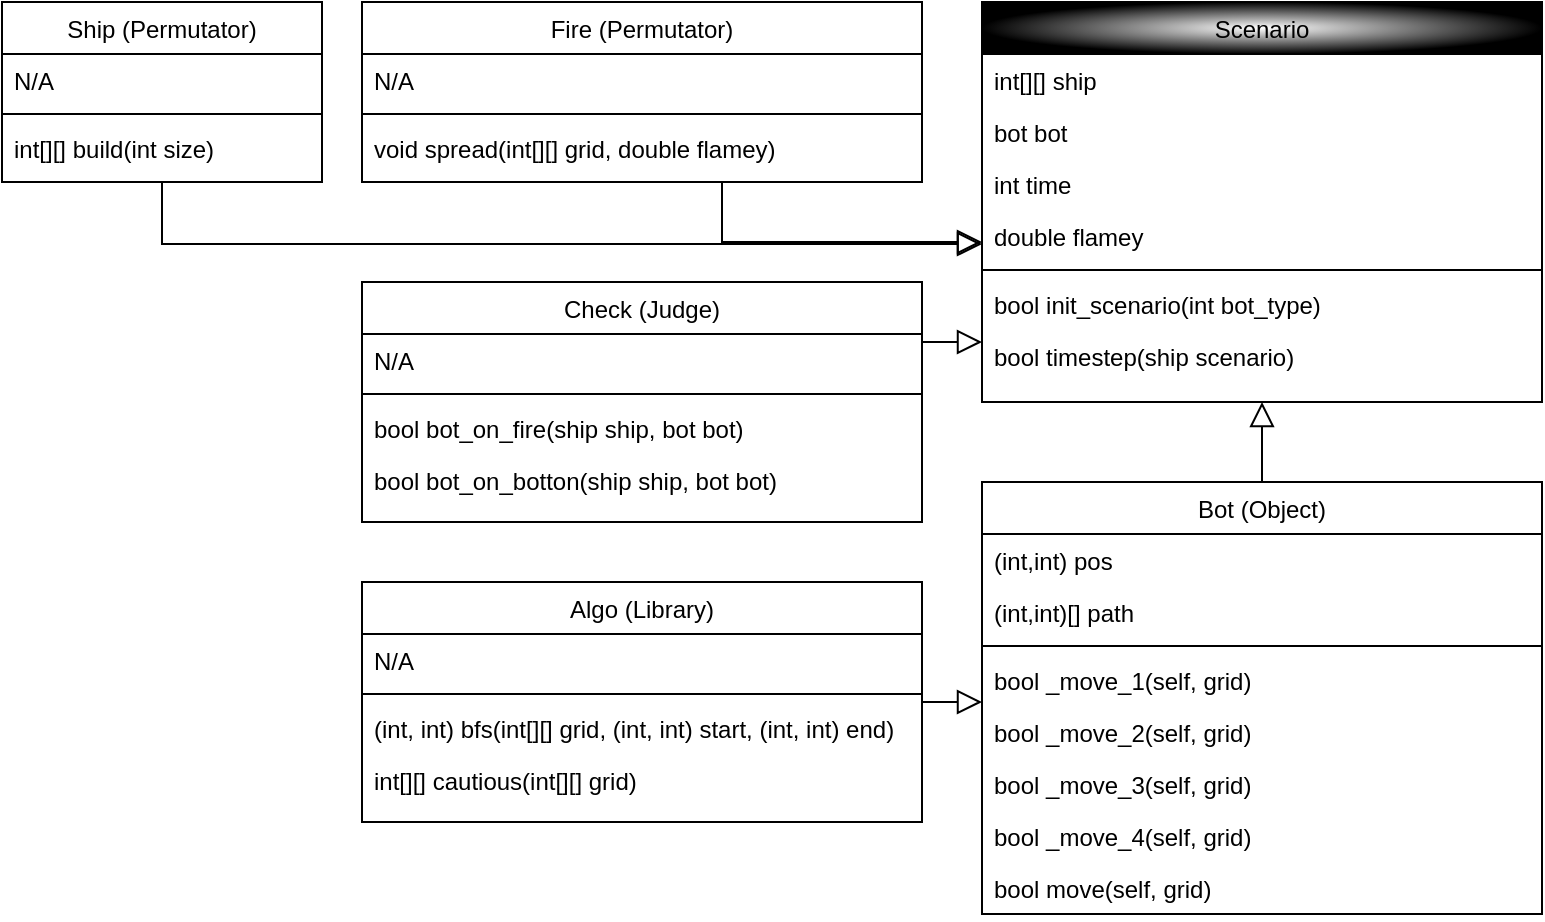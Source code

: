 <mxfile>
    <diagram id="R2lEEEUBdFMjLlhIrx00" name="Page-1">
        <mxGraphModel dx="1006" dy="667" grid="1" gridSize="10" guides="1" tooltips="1" connect="1" arrows="1" fold="1" page="1" pageScale="1" pageWidth="1100" pageHeight="850" math="0" shadow="0" extFonts="Permanent Marker^https://fonts.googleapis.com/css?family=Permanent+Marker">
            <root>
                <mxCell id="0"/>
                <mxCell id="1" parent="0"/>
                <mxCell id="2" value="Ship (Permutator)" style="swimlane;fontStyle=0;align=center;verticalAlign=top;childLayout=stackLayout;horizontal=1;startSize=26;horizontalStack=0;resizeParent=1;resizeLast=0;collapsible=1;marginBottom=0;rounded=0;shadow=0;strokeWidth=1;" parent="1" vertex="1">
                    <mxGeometry x="300" y="30" width="160" height="90" as="geometry">
                        <mxRectangle x="470" y="226" width="160" height="26" as="alternateBounds"/>
                    </mxGeometry>
                </mxCell>
                <mxCell id="3" value="N/A" style="text;align=left;verticalAlign=top;spacingLeft=4;spacingRight=4;overflow=hidden;rotatable=0;points=[[0,0.5],[1,0.5]];portConstraint=eastwest;" parent="2" vertex="1">
                    <mxGeometry y="26" width="160" height="26" as="geometry"/>
                </mxCell>
                <mxCell id="6" value="" style="line;html=1;strokeWidth=1;align=left;verticalAlign=middle;spacingTop=-1;spacingLeft=3;spacingRight=3;rotatable=0;labelPosition=right;points=[];portConstraint=eastwest;" parent="2" vertex="1">
                    <mxGeometry y="52" width="160" height="8" as="geometry"/>
                </mxCell>
                <mxCell id="7" value="int[][] build(int size)" style="text;align=left;verticalAlign=top;spacingLeft=4;spacingRight=4;overflow=hidden;rotatable=0;points=[[0,0.5],[1,0.5]];portConstraint=eastwest;" parent="2" vertex="1">
                    <mxGeometry y="60" width="160" height="26" as="geometry"/>
                </mxCell>
                <mxCell id="91" value="" style="edgeStyle=elbowEdgeStyle;shape=connector;rounded=0;elbow=vertical;html=1;shadow=0;labelBackgroundColor=default;strokeColor=default;strokeWidth=1;fontFamily=Helvetica;fontSize=11;fontColor=default;startFill=0;endArrow=baseDash;endFill=0;endSize=10;startArrow=block;startSize=10;" parent="1" source="19" target="82" edge="1">
                    <mxGeometry relative="1" as="geometry">
                        <Array as="points">
                            <mxPoint x="660" y="150"/>
                        </Array>
                    </mxGeometry>
                </mxCell>
                <mxCell id="104" value="" style="edgeStyle=elbowEdgeStyle;shape=connector;rounded=0;elbow=vertical;html=1;shadow=0;labelBackgroundColor=default;strokeColor=default;strokeWidth=1;fontFamily=Helvetica;fontSize=11;fontColor=default;startArrow=block;startFill=0;endArrow=baseDash;endFill=0;startSize=10;endSize=10;" parent="1" source="19" target="95" edge="1">
                    <mxGeometry relative="1" as="geometry"/>
                </mxCell>
                <mxCell id="131" value="" style="edgeStyle=elbowEdgeStyle;shape=connector;rounded=0;elbow=vertical;html=1;shadow=0;labelBackgroundColor=default;strokeColor=default;strokeWidth=1;fontFamily=Helvetica;fontSize=11;fontColor=default;startArrow=block;startFill=0;endArrow=baseDash;endFill=0;startSize=10;endSize=10;" parent="1" source="19" target="122" edge="1">
                    <mxGeometry relative="1" as="geometry"/>
                </mxCell>
                <mxCell id="19" value="Scenario" style="swimlane;fontStyle=0;align=center;verticalAlign=top;childLayout=stackLayout;horizontal=1;startSize=26;horizontalStack=0;resizeParent=1;resizeLast=0;collapsible=1;marginBottom=0;rounded=0;shadow=0;strokeWidth=1;gradientColor=default;swimlaneFillColor=none;fillColor=default;gradientDirection=radial;" parent="1" vertex="1">
                    <mxGeometry x="790" y="30" width="280" height="200" as="geometry">
                        <mxRectangle x="550" y="140" width="160" height="26" as="alternateBounds"/>
                    </mxGeometry>
                </mxCell>
                <mxCell id="20" value="int[][] ship" style="text;align=left;verticalAlign=top;spacingLeft=4;spacingRight=4;overflow=hidden;rotatable=0;points=[[0,0.5],[1,0.5]];portConstraint=eastwest;" parent="19" vertex="1">
                    <mxGeometry y="26" width="280" height="26" as="geometry"/>
                </mxCell>
                <mxCell id="21" value="bot bot" style="text;align=left;verticalAlign=top;spacingLeft=4;spacingRight=4;overflow=hidden;rotatable=0;points=[[0,0.5],[1,0.5]];portConstraint=eastwest;rounded=0;shadow=0;html=0;" parent="19" vertex="1">
                    <mxGeometry y="52" width="280" height="26" as="geometry"/>
                </mxCell>
                <mxCell id="153" value="int time" style="text;align=left;verticalAlign=top;spacingLeft=4;spacingRight=4;overflow=hidden;rotatable=0;points=[[0,0.5],[1,0.5]];portConstraint=eastwest;rounded=0;shadow=0;html=0;" parent="19" vertex="1">
                    <mxGeometry y="78" width="280" height="26" as="geometry"/>
                </mxCell>
                <mxCell id="81" value="double flamey" style="text;align=left;verticalAlign=top;spacingLeft=4;spacingRight=4;overflow=hidden;rotatable=0;points=[[0,0.5],[1,0.5]];portConstraint=eastwest;rounded=0;shadow=0;html=0;" parent="19" vertex="1">
                    <mxGeometry y="104" width="280" height="26" as="geometry"/>
                </mxCell>
                <mxCell id="25" value="" style="line;html=1;strokeWidth=1;align=left;verticalAlign=middle;spacingTop=-1;spacingLeft=3;spacingRight=3;rotatable=0;labelPosition=right;points=[];portConstraint=eastwest;" parent="19" vertex="1">
                    <mxGeometry y="130" width="280" height="8" as="geometry"/>
                </mxCell>
                <mxCell id="78" value="bool init_scenario(int bot_type)" style="text;align=left;verticalAlign=top;spacingLeft=4;spacingRight=4;overflow=hidden;rotatable=0;points=[[0,0.5],[1,0.5]];portConstraint=eastwest;" parent="19" vertex="1">
                    <mxGeometry y="138" width="280" height="26" as="geometry"/>
                </mxCell>
                <mxCell id="26" value="bool timestep(ship scenario)" style="text;align=left;verticalAlign=top;spacingLeft=4;spacingRight=4;overflow=hidden;rotatable=0;points=[[0,0.5],[1,0.5]];portConstraint=eastwest;" parent="19" vertex="1">
                    <mxGeometry y="164" width="280" height="26" as="geometry"/>
                </mxCell>
                <mxCell id="28" value="" style="endArrow=block;shadow=0;strokeWidth=1;rounded=0;endFill=0;edgeStyle=elbowEdgeStyle;elbow=vertical;startFill=1;endSize=10;" parent="1" source="2" target="19" edge="1">
                    <mxGeometry x="0.5" y="41" relative="1" as="geometry">
                        <mxPoint x="280" y="92" as="sourcePoint"/>
                        <mxPoint x="440" y="92" as="targetPoint"/>
                        <mxPoint x="-40" y="32" as="offset"/>
                        <Array as="points">
                            <mxPoint x="470" y="151"/>
                        </Array>
                    </mxGeometry>
                </mxCell>
                <mxCell id="82" value="Fire (Permutator)" style="swimlane;fontStyle=0;align=center;verticalAlign=top;childLayout=stackLayout;horizontal=1;startSize=26;horizontalStack=0;resizeParent=1;resizeLast=0;collapsible=1;marginBottom=0;rounded=0;shadow=0;strokeWidth=1;" parent="1" vertex="1">
                    <mxGeometry x="480" y="30" width="280" height="90" as="geometry">
                        <mxRectangle x="550" y="140" width="160" height="26" as="alternateBounds"/>
                    </mxGeometry>
                </mxCell>
                <mxCell id="83" value="N/A" style="text;align=left;verticalAlign=top;spacingLeft=4;spacingRight=4;overflow=hidden;rotatable=0;points=[[0,0.5],[1,0.5]];portConstraint=eastwest;" parent="82" vertex="1">
                    <mxGeometry y="26" width="280" height="26" as="geometry"/>
                </mxCell>
                <mxCell id="88" value="" style="line;html=1;strokeWidth=1;align=left;verticalAlign=middle;spacingTop=-1;spacingLeft=3;spacingRight=3;rotatable=0;labelPosition=right;points=[];portConstraint=eastwest;" parent="82" vertex="1">
                    <mxGeometry y="52" width="280" height="8" as="geometry"/>
                </mxCell>
                <mxCell id="89" value="void spread(int[][] grid, double flamey)" style="text;align=left;verticalAlign=top;spacingLeft=4;spacingRight=4;overflow=hidden;rotatable=0;points=[[0,0.5],[1,0.5]];portConstraint=eastwest;" parent="82" vertex="1">
                    <mxGeometry y="60" width="280" height="26" as="geometry"/>
                </mxCell>
                <mxCell id="148" value="" style="edgeStyle=elbowEdgeStyle;shape=connector;rounded=0;elbow=vertical;html=1;shadow=0;labelBackgroundColor=default;strokeColor=default;strokeWidth=1;fontFamily=Helvetica;fontSize=11;fontColor=default;startArrow=block;startFill=0;endArrow=baseDash;endFill=0;startSize=10;endSize=10;" parent="1" source="95" target="140" edge="1">
                    <mxGeometry relative="1" as="geometry"/>
                </mxCell>
                <mxCell id="95" value="Bot (Object)" style="swimlane;fontStyle=0;align=center;verticalAlign=top;childLayout=stackLayout;horizontal=1;startSize=26;horizontalStack=0;resizeParent=1;resizeLast=0;collapsible=1;marginBottom=0;rounded=0;shadow=0;strokeWidth=1;" parent="1" vertex="1">
                    <mxGeometry x="790" y="270" width="280" height="216" as="geometry">
                        <mxRectangle x="550" y="140" width="160" height="26" as="alternateBounds"/>
                    </mxGeometry>
                </mxCell>
                <mxCell id="159" value="(int,int) pos" style="text;align=left;verticalAlign=top;spacingLeft=4;spacingRight=4;overflow=hidden;rotatable=0;points=[[0,0.5],[1,0.5]];portConstraint=eastwest;" parent="95" vertex="1">
                    <mxGeometry y="26" width="280" height="26" as="geometry"/>
                </mxCell>
                <mxCell id="105" value="(int,int)[] path" style="text;align=left;verticalAlign=top;spacingLeft=4;spacingRight=4;overflow=hidden;rotatable=0;points=[[0,0.5],[1,0.5]];portConstraint=eastwest;" parent="95" vertex="1">
                    <mxGeometry y="52" width="280" height="26" as="geometry"/>
                </mxCell>
                <mxCell id="101" value="" style="line;html=1;strokeWidth=1;align=left;verticalAlign=middle;spacingTop=-1;spacingLeft=3;spacingRight=3;rotatable=0;labelPosition=right;points=[];portConstraint=eastwest;" parent="95" vertex="1">
                    <mxGeometry y="78" width="280" height="8" as="geometry"/>
                </mxCell>
                <mxCell id="106" value="bool _move_1(self, grid)" style="text;align=left;verticalAlign=top;spacingLeft=4;spacingRight=4;overflow=hidden;rotatable=0;points=[[0,0.5],[1,0.5]];portConstraint=eastwest;" parent="95" vertex="1">
                    <mxGeometry y="86" width="280" height="26" as="geometry"/>
                </mxCell>
                <mxCell id="107" value="bool _move_2(self, grid)" style="text;align=left;verticalAlign=top;spacingLeft=4;spacingRight=4;overflow=hidden;rotatable=0;points=[[0,0.5],[1,0.5]];portConstraint=eastwest;" parent="95" vertex="1">
                    <mxGeometry y="112" width="280" height="26" as="geometry"/>
                </mxCell>
                <mxCell id="110" value="bool _move_3(self, grid)" style="text;align=left;verticalAlign=top;spacingLeft=4;spacingRight=4;overflow=hidden;rotatable=0;points=[[0,0.5],[1,0.5]];portConstraint=eastwest;" parent="95" vertex="1">
                    <mxGeometry y="138" width="280" height="26" as="geometry"/>
                </mxCell>
                <mxCell id="103" value="bool _move_4(self, grid)" style="text;align=left;verticalAlign=top;spacingLeft=4;spacingRight=4;overflow=hidden;rotatable=0;points=[[0,0.5],[1,0.5]];portConstraint=eastwest;" parent="95" vertex="1">
                    <mxGeometry y="164" width="280" height="26" as="geometry"/>
                </mxCell>
                <mxCell id="96" value="bool move(self, grid)" style="text;align=left;verticalAlign=top;spacingLeft=4;spacingRight=4;overflow=hidden;rotatable=0;points=[[0,0.5],[1,0.5]];portConstraint=eastwest;" parent="95" vertex="1">
                    <mxGeometry y="190" width="280" height="26" as="geometry"/>
                </mxCell>
                <mxCell id="122" value="Check (Judge)" style="swimlane;fontStyle=0;align=center;verticalAlign=top;childLayout=stackLayout;horizontal=1;startSize=26;horizontalStack=0;resizeParent=1;resizeLast=0;collapsible=1;marginBottom=0;rounded=0;shadow=0;strokeWidth=1;" parent="1" vertex="1">
                    <mxGeometry x="480" y="170" width="280" height="120" as="geometry">
                        <mxRectangle x="550" y="140" width="160" height="26" as="alternateBounds"/>
                    </mxGeometry>
                </mxCell>
                <mxCell id="127" value="N/A" style="text;align=left;verticalAlign=top;spacingLeft=4;spacingRight=4;overflow=hidden;rotatable=0;points=[[0,0.5],[1,0.5]];portConstraint=eastwest;rounded=0;shadow=0;html=0;" parent="122" vertex="1">
                    <mxGeometry y="26" width="280" height="26" as="geometry"/>
                </mxCell>
                <mxCell id="128" value="" style="line;html=1;strokeWidth=1;align=left;verticalAlign=middle;spacingTop=-1;spacingLeft=3;spacingRight=3;rotatable=0;labelPosition=right;points=[];portConstraint=eastwest;" parent="122" vertex="1">
                    <mxGeometry y="52" width="280" height="8" as="geometry"/>
                </mxCell>
                <mxCell id="129" value="bool bot_on_fire(ship ship, bot bot)" style="text;align=left;verticalAlign=top;spacingLeft=4;spacingRight=4;overflow=hidden;rotatable=0;points=[[0,0.5],[1,0.5]];portConstraint=eastwest;" parent="122" vertex="1">
                    <mxGeometry y="60" width="280" height="26" as="geometry"/>
                </mxCell>
                <mxCell id="130" value="bool bot_on_botton(ship ship, bot bot)" style="text;align=left;verticalAlign=top;spacingLeft=4;spacingRight=4;overflow=hidden;rotatable=0;points=[[0,0.5],[1,0.5]];portConstraint=eastwest;" parent="122" vertex="1">
                    <mxGeometry y="86" width="280" height="26" as="geometry"/>
                </mxCell>
                <mxCell id="140" value="Algo (Library)" style="swimlane;fontStyle=0;align=center;verticalAlign=top;childLayout=stackLayout;horizontal=1;startSize=26;horizontalStack=0;resizeParent=1;resizeLast=0;collapsible=1;marginBottom=0;rounded=0;shadow=0;strokeWidth=1;" parent="1" vertex="1">
                    <mxGeometry x="480" y="320" width="280" height="120" as="geometry">
                        <mxRectangle x="550" y="140" width="160" height="26" as="alternateBounds"/>
                    </mxGeometry>
                </mxCell>
                <mxCell id="141" value="N/A" style="text;align=left;verticalAlign=top;spacingLeft=4;spacingRight=4;overflow=hidden;rotatable=0;points=[[0,0.5],[1,0.5]];portConstraint=eastwest;" parent="140" vertex="1">
                    <mxGeometry y="26" width="280" height="26" as="geometry"/>
                </mxCell>
                <mxCell id="142" value="" style="line;html=1;strokeWidth=1;align=left;verticalAlign=middle;spacingTop=-1;spacingLeft=3;spacingRight=3;rotatable=0;labelPosition=right;points=[];portConstraint=eastwest;" parent="140" vertex="1">
                    <mxGeometry y="52" width="280" height="8" as="geometry"/>
                </mxCell>
                <mxCell id="149" value="(int, int) bfs(int[][] grid, (int, int) start, (int, int) end)" style="text;align=left;verticalAlign=top;spacingLeft=4;spacingRight=4;overflow=hidden;rotatable=0;points=[[0,0.5],[1,0.5]];portConstraint=eastwest;" parent="140" vertex="1">
                    <mxGeometry y="60" width="280" height="26" as="geometry"/>
                </mxCell>
                <mxCell id="150" value="int[][] cautious(int[][] grid)" style="text;align=left;verticalAlign=top;spacingLeft=4;spacingRight=4;overflow=hidden;rotatable=0;points=[[0,0.5],[1,0.5]];portConstraint=eastwest;" parent="140" vertex="1">
                    <mxGeometry y="86" width="280" height="26" as="geometry"/>
                </mxCell>
            </root>
        </mxGraphModel>
    </diagram>
</mxfile>